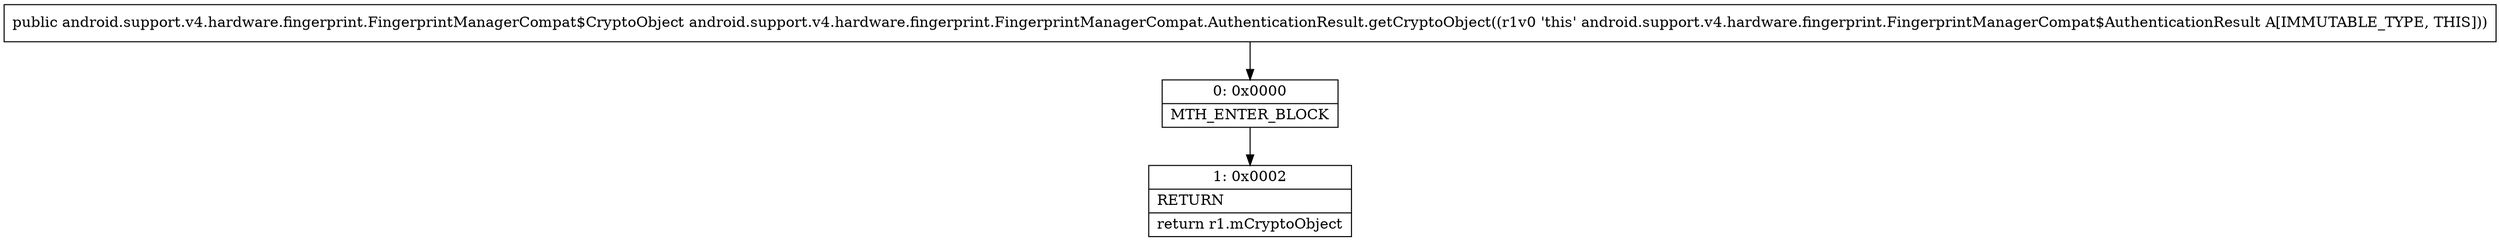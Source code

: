 digraph "CFG forandroid.support.v4.hardware.fingerprint.FingerprintManagerCompat.AuthenticationResult.getCryptoObject()Landroid\/support\/v4\/hardware\/fingerprint\/FingerprintManagerCompat$CryptoObject;" {
Node_0 [shape=record,label="{0\:\ 0x0000|MTH_ENTER_BLOCK\l}"];
Node_1 [shape=record,label="{1\:\ 0x0002|RETURN\l|return r1.mCryptoObject\l}"];
MethodNode[shape=record,label="{public android.support.v4.hardware.fingerprint.FingerprintManagerCompat$CryptoObject android.support.v4.hardware.fingerprint.FingerprintManagerCompat.AuthenticationResult.getCryptoObject((r1v0 'this' android.support.v4.hardware.fingerprint.FingerprintManagerCompat$AuthenticationResult A[IMMUTABLE_TYPE, THIS])) }"];
MethodNode -> Node_0;
Node_0 -> Node_1;
}

